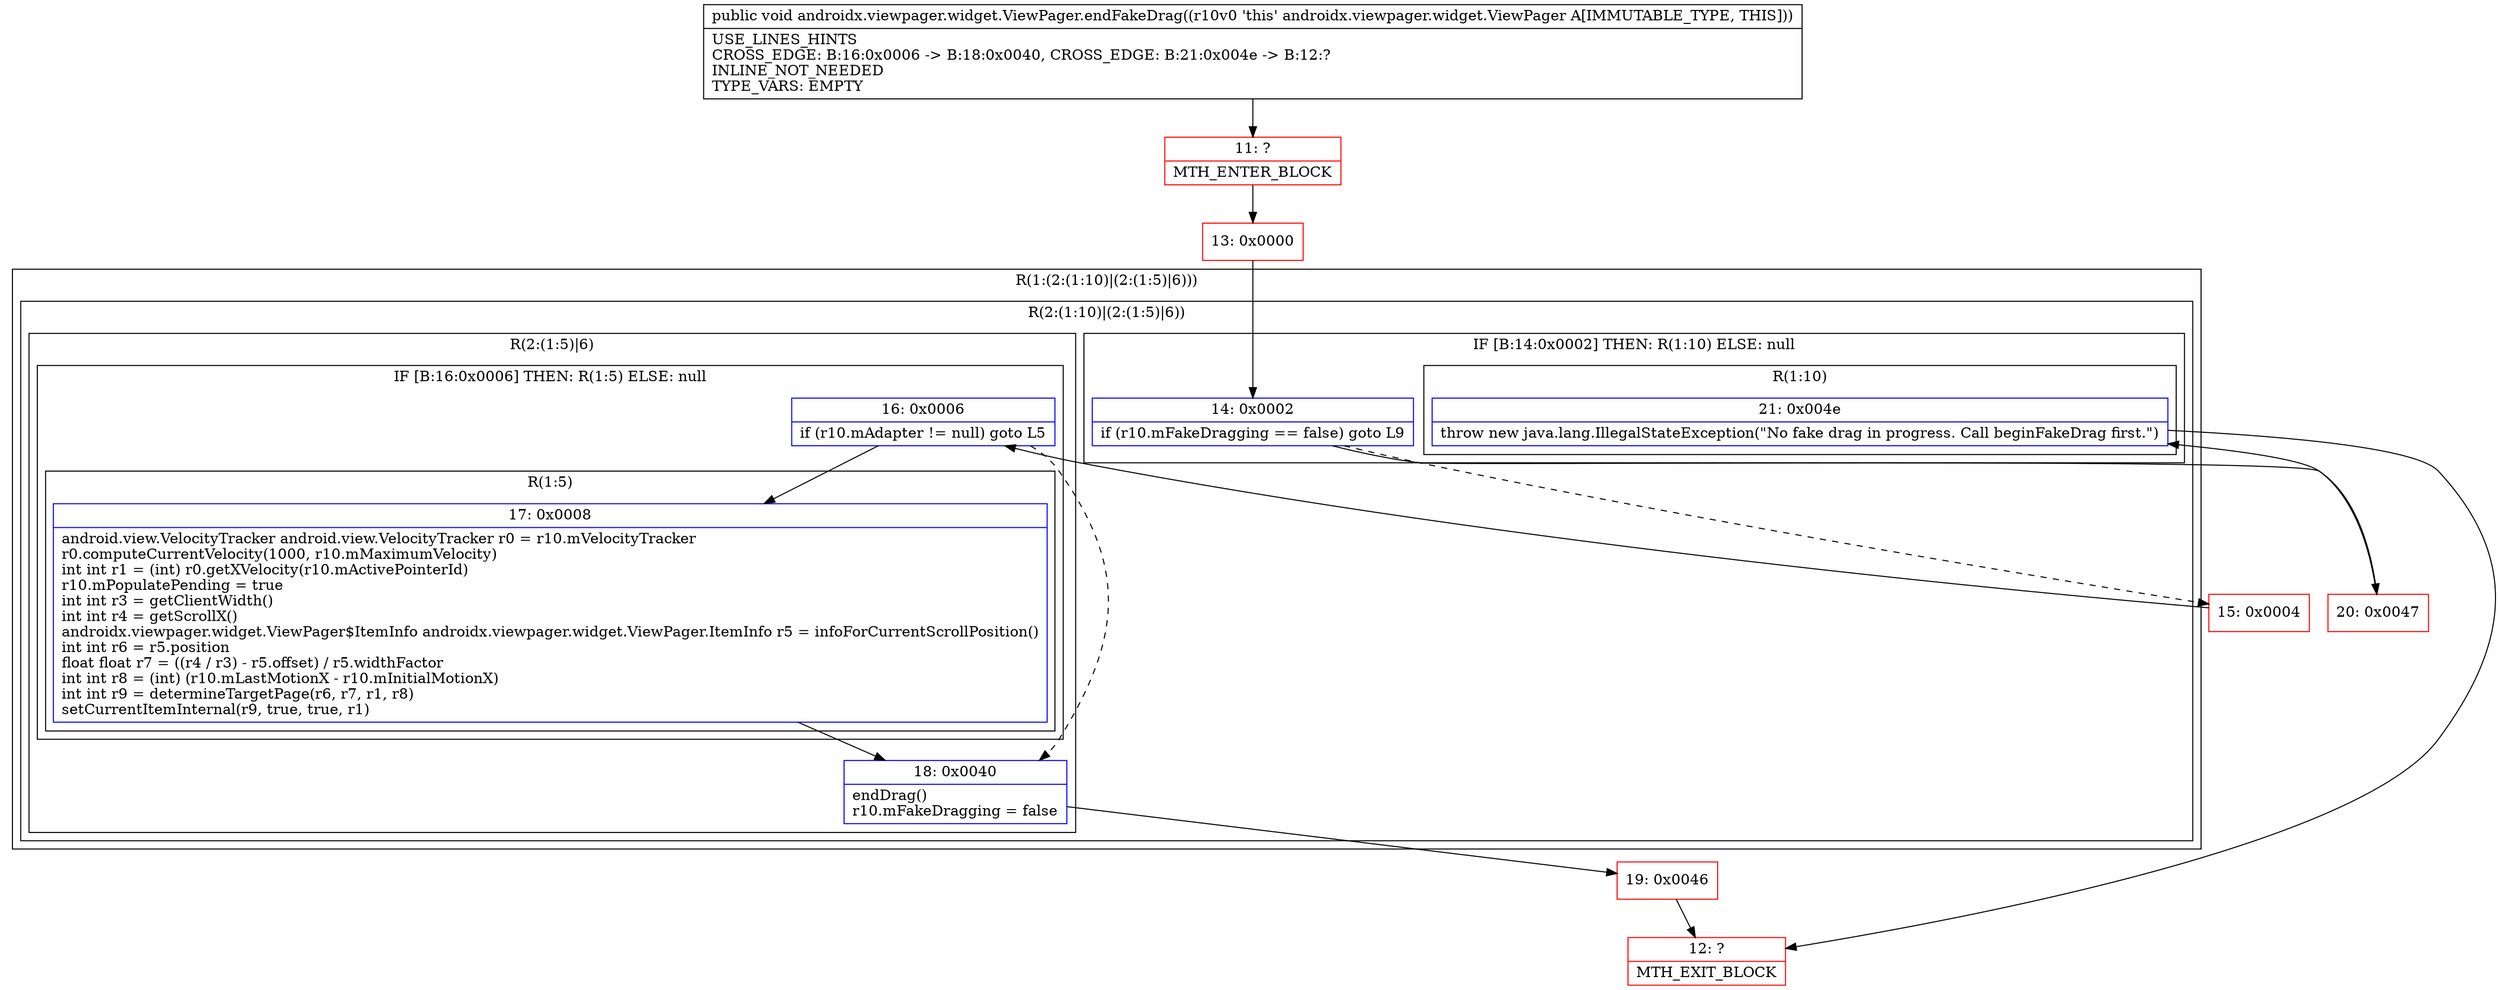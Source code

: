 digraph "CFG forandroidx.viewpager.widget.ViewPager.endFakeDrag()V" {
subgraph cluster_Region_951996568 {
label = "R(1:(2:(1:10)|(2:(1:5)|6)))";
node [shape=record,color=blue];
subgraph cluster_Region_1025953934 {
label = "R(2:(1:10)|(2:(1:5)|6))";
node [shape=record,color=blue];
subgraph cluster_IfRegion_1926542858 {
label = "IF [B:14:0x0002] THEN: R(1:10) ELSE: null";
node [shape=record,color=blue];
Node_14 [shape=record,label="{14\:\ 0x0002|if (r10.mFakeDragging == false) goto L9\l}"];
subgraph cluster_Region_1330369282 {
label = "R(1:10)";
node [shape=record,color=blue];
Node_21 [shape=record,label="{21\:\ 0x004e|throw new java.lang.IllegalStateException(\"No fake drag in progress. Call beginFakeDrag first.\")\l}"];
}
}
subgraph cluster_Region_87781603 {
label = "R(2:(1:5)|6)";
node [shape=record,color=blue];
subgraph cluster_IfRegion_236089962 {
label = "IF [B:16:0x0006] THEN: R(1:5) ELSE: null";
node [shape=record,color=blue];
Node_16 [shape=record,label="{16\:\ 0x0006|if (r10.mAdapter != null) goto L5\l}"];
subgraph cluster_Region_2014024035 {
label = "R(1:5)";
node [shape=record,color=blue];
Node_17 [shape=record,label="{17\:\ 0x0008|android.view.VelocityTracker android.view.VelocityTracker r0 = r10.mVelocityTracker\lr0.computeCurrentVelocity(1000, r10.mMaximumVelocity)\lint int r1 = (int) r0.getXVelocity(r10.mActivePointerId)\lr10.mPopulatePending = true\lint int r3 = getClientWidth()\lint int r4 = getScrollX()\landroidx.viewpager.widget.ViewPager$ItemInfo androidx.viewpager.widget.ViewPager.ItemInfo r5 = infoForCurrentScrollPosition()\lint int r6 = r5.position\lfloat float r7 = ((r4 \/ r3) \- r5.offset) \/ r5.widthFactor\lint int r8 = (int) (r10.mLastMotionX \- r10.mInitialMotionX)\lint int r9 = determineTargetPage(r6, r7, r1, r8)\lsetCurrentItemInternal(r9, true, true, r1)\l}"];
}
}
Node_18 [shape=record,label="{18\:\ 0x0040|endDrag()\lr10.mFakeDragging = false\l}"];
}
}
}
Node_11 [shape=record,color=red,label="{11\:\ ?|MTH_ENTER_BLOCK\l}"];
Node_13 [shape=record,color=red,label="{13\:\ 0x0000}"];
Node_15 [shape=record,color=red,label="{15\:\ 0x0004}"];
Node_19 [shape=record,color=red,label="{19\:\ 0x0046}"];
Node_12 [shape=record,color=red,label="{12\:\ ?|MTH_EXIT_BLOCK\l}"];
Node_20 [shape=record,color=red,label="{20\:\ 0x0047}"];
MethodNode[shape=record,label="{public void androidx.viewpager.widget.ViewPager.endFakeDrag((r10v0 'this' androidx.viewpager.widget.ViewPager A[IMMUTABLE_TYPE, THIS]))  | USE_LINES_HINTS\lCROSS_EDGE: B:16:0x0006 \-\> B:18:0x0040, CROSS_EDGE: B:21:0x004e \-\> B:12:?\lINLINE_NOT_NEEDED\lTYPE_VARS: EMPTY\l}"];
MethodNode -> Node_11;Node_14 -> Node_15[style=dashed];
Node_14 -> Node_20;
Node_21 -> Node_12;
Node_16 -> Node_17;
Node_16 -> Node_18[style=dashed];
Node_17 -> Node_18;
Node_18 -> Node_19;
Node_11 -> Node_13;
Node_13 -> Node_14;
Node_15 -> Node_16;
Node_19 -> Node_12;
Node_20 -> Node_21;
}

